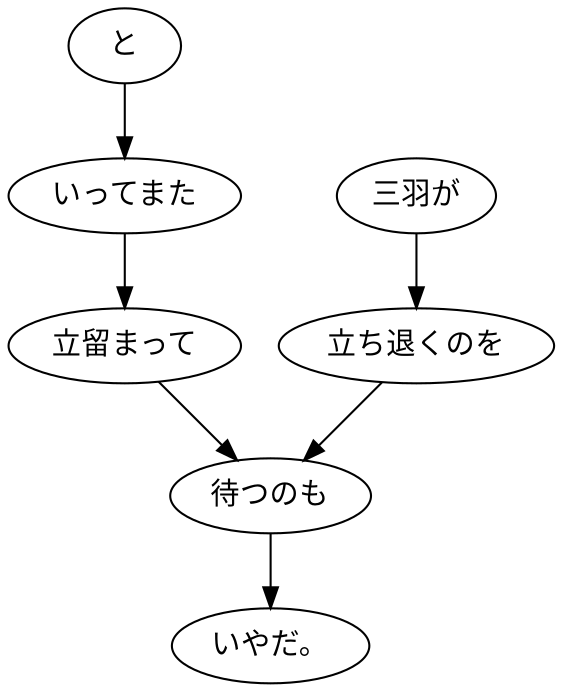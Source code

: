 digraph graph4138 {
	node0 [label="と"];
	node1 [label="いってまた"];
	node2 [label="立留まって"];
	node3 [label="三羽が"];
	node4 [label="立ち退くのを"];
	node5 [label="待つのも"];
	node6 [label="いやだ。"];
	node0 -> node1;
	node1 -> node2;
	node2 -> node5;
	node3 -> node4;
	node4 -> node5;
	node5 -> node6;
}

